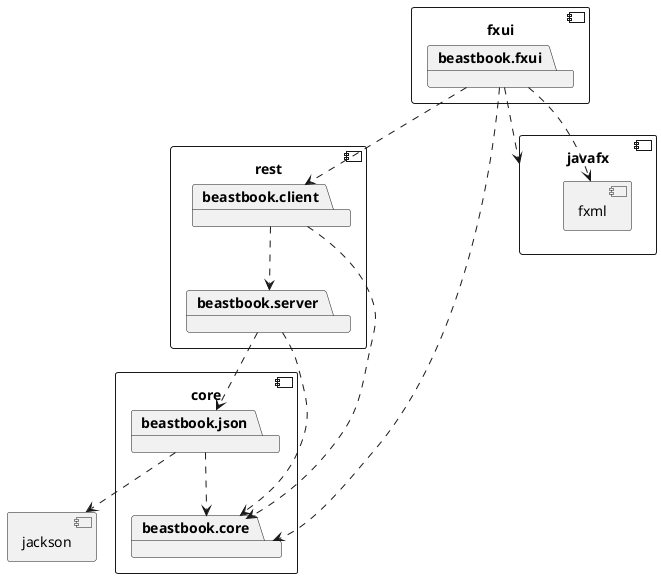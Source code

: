 @startuml architecture

component core {
  package beastbook.core
  package beastbook.json
}

component fxui {
  package beastbook.fxui
}

component rest {
  package beastbook.server
  package beastbook.client
}

component jackson

component javafx {
  component fxml
}

beastbook.fxui ..> javafx
beastbook.fxui ..> fxml
beastbook.fxui ..> beastbook.core
beastbook.fxui ..> beastbook.client
/'
beastbook.core ..> beastbook.json
'/
beastbook.json ..> jackson
beastbook.json ..> beastbook.core


beastbook.server ..> beastbook.core
beastbook.server ..> beastbook.json

beastbook.client ..> beastbook.server
beastbook.client ..> beastbook.core

@enduml